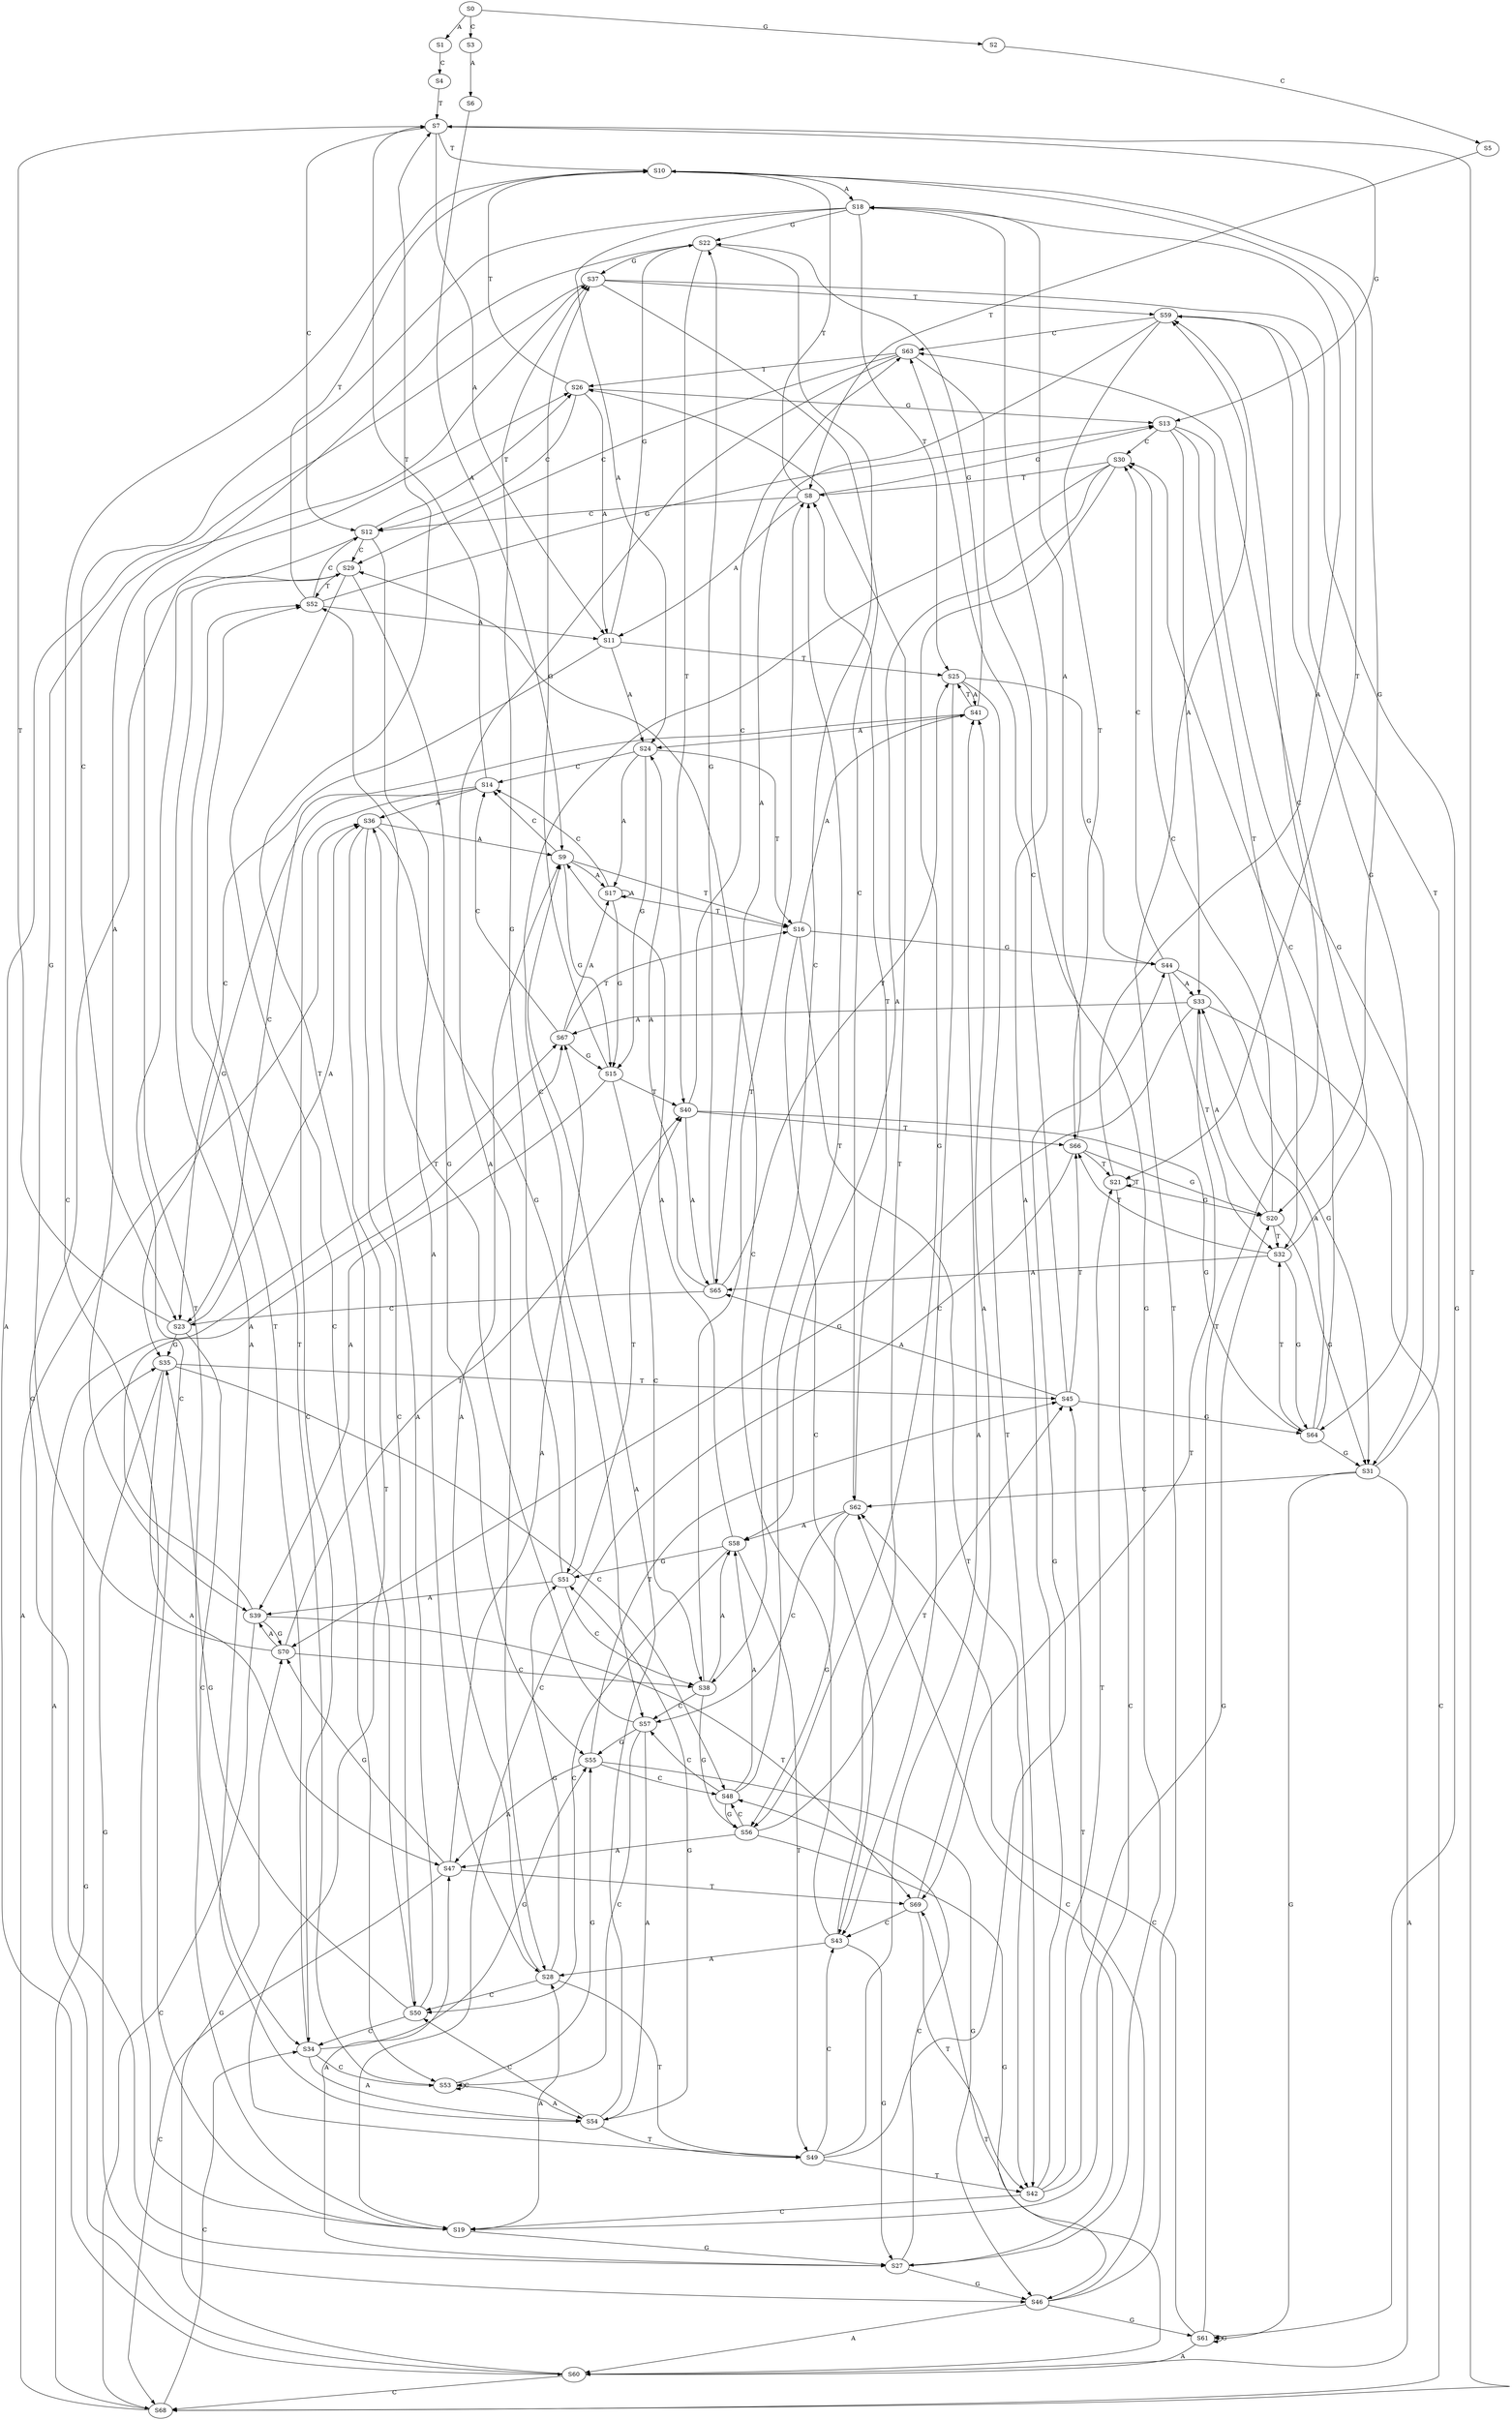 strict digraph  {
	S0 -> S1 [ label = A ];
	S0 -> S2 [ label = G ];
	S0 -> S3 [ label = C ];
	S1 -> S4 [ label = C ];
	S2 -> S5 [ label = C ];
	S3 -> S6 [ label = A ];
	S4 -> S7 [ label = T ];
	S5 -> S8 [ label = T ];
	S6 -> S9 [ label = A ];
	S7 -> S10 [ label = T ];
	S7 -> S11 [ label = A ];
	S7 -> S12 [ label = C ];
	S7 -> S13 [ label = G ];
	S8 -> S10 [ label = T ];
	S8 -> S11 [ label = A ];
	S8 -> S12 [ label = C ];
	S8 -> S13 [ label = G ];
	S9 -> S14 [ label = C ];
	S9 -> S15 [ label = G ];
	S9 -> S16 [ label = T ];
	S9 -> S17 [ label = A ];
	S10 -> S18 [ label = A ];
	S10 -> S19 [ label = C ];
	S10 -> S20 [ label = G ];
	S10 -> S21 [ label = T ];
	S11 -> S22 [ label = G ];
	S11 -> S23 [ label = C ];
	S11 -> S24 [ label = A ];
	S11 -> S25 [ label = T ];
	S12 -> S26 [ label = T ];
	S12 -> S27 [ label = G ];
	S12 -> S28 [ label = A ];
	S12 -> S29 [ label = C ];
	S13 -> S30 [ label = C ];
	S13 -> S31 [ label = G ];
	S13 -> S32 [ label = T ];
	S13 -> S33 [ label = A ];
	S14 -> S34 [ label = C ];
	S14 -> S35 [ label = G ];
	S14 -> S36 [ label = A ];
	S14 -> S7 [ label = T ];
	S15 -> S37 [ label = G ];
	S15 -> S38 [ label = C ];
	S15 -> S39 [ label = A ];
	S15 -> S40 [ label = T ];
	S16 -> S41 [ label = A ];
	S16 -> S42 [ label = T ];
	S16 -> S43 [ label = C ];
	S16 -> S44 [ label = G ];
	S17 -> S14 [ label = C ];
	S17 -> S17 [ label = A ];
	S17 -> S16 [ label = T ];
	S17 -> S15 [ label = G ];
	S18 -> S22 [ label = G ];
	S18 -> S24 [ label = A ];
	S18 -> S23 [ label = C ];
	S18 -> S25 [ label = T ];
	S19 -> S26 [ label = T ];
	S19 -> S28 [ label = A ];
	S19 -> S27 [ label = G ];
	S19 -> S29 [ label = C ];
	S20 -> S32 [ label = T ];
	S20 -> S33 [ label = A ];
	S20 -> S31 [ label = G ];
	S20 -> S30 [ label = C ];
	S21 -> S18 [ label = A ];
	S21 -> S21 [ label = T ];
	S21 -> S19 [ label = C ];
	S21 -> S20 [ label = G ];
	S22 -> S38 [ label = C ];
	S22 -> S39 [ label = A ];
	S22 -> S37 [ label = G ];
	S22 -> S40 [ label = T ];
	S23 -> S7 [ label = T ];
	S23 -> S36 [ label = A ];
	S23 -> S35 [ label = G ];
	S23 -> S34 [ label = C ];
	S24 -> S15 [ label = G ];
	S24 -> S14 [ label = C ];
	S24 -> S16 [ label = T ];
	S24 -> S17 [ label = A ];
	S25 -> S41 [ label = A ];
	S25 -> S43 [ label = C ];
	S25 -> S42 [ label = T ];
	S25 -> S44 [ label = G ];
	S26 -> S13 [ label = G ];
	S26 -> S12 [ label = C ];
	S26 -> S11 [ label = A ];
	S26 -> S10 [ label = T ];
	S27 -> S45 [ label = T ];
	S27 -> S46 [ label = G ];
	S27 -> S47 [ label = A ];
	S27 -> S48 [ label = C ];
	S28 -> S49 [ label = T ];
	S28 -> S50 [ label = C ];
	S28 -> S9 [ label = A ];
	S28 -> S51 [ label = G ];
	S29 -> S52 [ label = T ];
	S29 -> S53 [ label = C ];
	S29 -> S54 [ label = A ];
	S29 -> S55 [ label = G ];
	S30 -> S8 [ label = T ];
	S30 -> S56 [ label = G ];
	S30 -> S57 [ label = C ];
	S30 -> S58 [ label = A ];
	S31 -> S59 [ label = T ];
	S31 -> S60 [ label = A ];
	S31 -> S61 [ label = G ];
	S31 -> S62 [ label = C ];
	S32 -> S63 [ label = C ];
	S32 -> S64 [ label = G ];
	S32 -> S65 [ label = A ];
	S32 -> S66 [ label = T ];
	S33 -> S67 [ label = A ];
	S33 -> S68 [ label = C ];
	S33 -> S69 [ label = T ];
	S33 -> S70 [ label = G ];
	S34 -> S54 [ label = A ];
	S34 -> S55 [ label = G ];
	S34 -> S52 [ label = T ];
	S34 -> S53 [ label = C ];
	S35 -> S48 [ label = C ];
	S35 -> S47 [ label = A ];
	S35 -> S45 [ label = T ];
	S35 -> S46 [ label = G ];
	S36 -> S51 [ label = G ];
	S36 -> S49 [ label = T ];
	S36 -> S9 [ label = A ];
	S36 -> S50 [ label = C ];
	S37 -> S60 [ label = A ];
	S37 -> S62 [ label = C ];
	S37 -> S59 [ label = T ];
	S37 -> S61 [ label = G ];
	S38 -> S56 [ label = G ];
	S38 -> S57 [ label = C ];
	S38 -> S58 [ label = A ];
	S38 -> S8 [ label = T ];
	S39 -> S67 [ label = A ];
	S39 -> S68 [ label = C ];
	S39 -> S70 [ label = G ];
	S39 -> S69 [ label = T ];
	S40 -> S63 [ label = C ];
	S40 -> S65 [ label = A ];
	S40 -> S64 [ label = G ];
	S40 -> S66 [ label = T ];
	S41 -> S22 [ label = G ];
	S41 -> S23 [ label = C ];
	S41 -> S24 [ label = A ];
	S41 -> S25 [ label = T ];
	S42 -> S20 [ label = G ];
	S42 -> S21 [ label = T ];
	S42 -> S18 [ label = A ];
	S42 -> S19 [ label = C ];
	S43 -> S27 [ label = G ];
	S43 -> S28 [ label = A ];
	S43 -> S26 [ label = T ];
	S43 -> S29 [ label = C ];
	S44 -> S33 [ label = A ];
	S44 -> S31 [ label = G ];
	S44 -> S32 [ label = T ];
	S44 -> S30 [ label = C ];
	S45 -> S63 [ label = C ];
	S45 -> S66 [ label = T ];
	S45 -> S65 [ label = A ];
	S45 -> S64 [ label = G ];
	S46 -> S59 [ label = T ];
	S46 -> S61 [ label = G ];
	S46 -> S60 [ label = A ];
	S46 -> S62 [ label = C ];
	S47 -> S70 [ label = G ];
	S47 -> S68 [ label = C ];
	S47 -> S67 [ label = A ];
	S47 -> S69 [ label = T ];
	S48 -> S8 [ label = T ];
	S48 -> S58 [ label = A ];
	S48 -> S57 [ label = C ];
	S48 -> S56 [ label = G ];
	S49 -> S42 [ label = T ];
	S49 -> S44 [ label = G ];
	S49 -> S43 [ label = C ];
	S49 -> S41 [ label = A ];
	S50 -> S35 [ label = G ];
	S50 -> S34 [ label = C ];
	S50 -> S7 [ label = T ];
	S50 -> S36 [ label = A ];
	S51 -> S37 [ label = G ];
	S51 -> S39 [ label = A ];
	S51 -> S40 [ label = T ];
	S51 -> S38 [ label = C ];
	S52 -> S11 [ label = A ];
	S52 -> S12 [ label = C ];
	S52 -> S10 [ label = T ];
	S52 -> S13 [ label = G ];
	S53 -> S55 [ label = G ];
	S53 -> S53 [ label = C ];
	S53 -> S54 [ label = A ];
	S53 -> S52 [ label = T ];
	S54 -> S50 [ label = C ];
	S54 -> S49 [ label = T ];
	S54 -> S51 [ label = G ];
	S54 -> S9 [ label = A ];
	S55 -> S47 [ label = A ];
	S55 -> S45 [ label = T ];
	S55 -> S48 [ label = C ];
	S55 -> S46 [ label = G ];
	S56 -> S46 [ label = G ];
	S56 -> S48 [ label = C ];
	S56 -> S47 [ label = A ];
	S56 -> S45 [ label = T ];
	S57 -> S53 [ label = C ];
	S57 -> S55 [ label = G ];
	S57 -> S52 [ label = T ];
	S57 -> S54 [ label = A ];
	S58 -> S50 [ label = C ];
	S58 -> S9 [ label = A ];
	S58 -> S51 [ label = G ];
	S58 -> S49 [ label = T ];
	S59 -> S65 [ label = A ];
	S59 -> S64 [ label = G ];
	S59 -> S63 [ label = C ];
	S59 -> S66 [ label = T ];
	S60 -> S68 [ label = C ];
	S60 -> S70 [ label = G ];
	S60 -> S69 [ label = T ];
	S60 -> S67 [ label = A ];
	S61 -> S59 [ label = T ];
	S61 -> S61 [ label = G ];
	S61 -> S60 [ label = A ];
	S61 -> S62 [ label = C ];
	S62 -> S56 [ label = G ];
	S62 -> S8 [ label = T ];
	S62 -> S57 [ label = C ];
	S62 -> S58 [ label = A ];
	S63 -> S29 [ label = C ];
	S63 -> S27 [ label = G ];
	S63 -> S28 [ label = A ];
	S63 -> S26 [ label = T ];
	S64 -> S32 [ label = T ];
	S64 -> S33 [ label = A ];
	S64 -> S31 [ label = G ];
	S64 -> S30 [ label = C ];
	S65 -> S22 [ label = G ];
	S65 -> S23 [ label = C ];
	S65 -> S24 [ label = A ];
	S65 -> S25 [ label = T ];
	S66 -> S20 [ label = G ];
	S66 -> S21 [ label = T ];
	S66 -> S18 [ label = A ];
	S66 -> S19 [ label = C ];
	S67 -> S15 [ label = G ];
	S67 -> S14 [ label = C ];
	S67 -> S17 [ label = A ];
	S67 -> S16 [ label = T ];
	S68 -> S35 [ label = G ];
	S68 -> S7 [ label = T ];
	S68 -> S36 [ label = A ];
	S68 -> S34 [ label = C ];
	S69 -> S43 [ label = C ];
	S69 -> S42 [ label = T ];
	S69 -> S41 [ label = A ];
	S70 -> S39 [ label = A ];
	S70 -> S40 [ label = T ];
	S70 -> S38 [ label = C ];
	S70 -> S37 [ label = G ];
}
